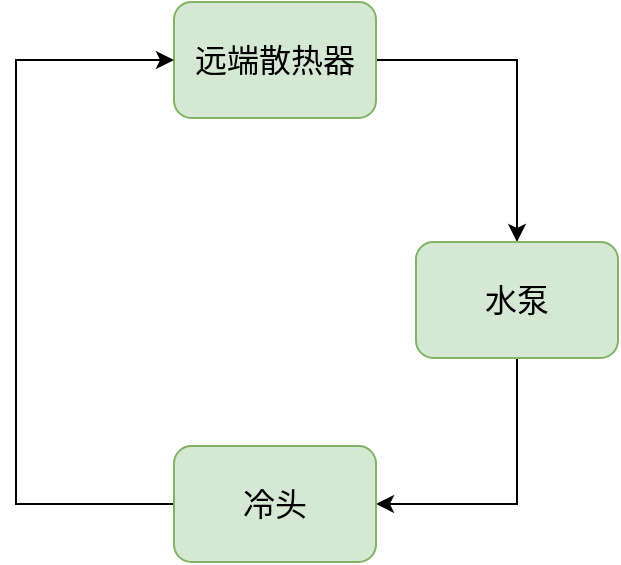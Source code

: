 <mxfile version="20.4.1" type="github">
  <diagram id="pGKcQqe7rzBw23-9qWBj" name="第 1 页">
    <mxGraphModel dx="1161" dy="771" grid="0" gridSize="10" guides="1" tooltips="1" connect="1" arrows="1" fold="1" page="1" pageScale="1" pageWidth="827" pageHeight="1169" math="0" shadow="0">
      <root>
        <mxCell id="0" />
        <mxCell id="1" parent="0" />
        <mxCell id="kbpKK3pgfdMBsr8jD9NZ-4" style="edgeStyle=orthogonalEdgeStyle;rounded=0;orthogonalLoop=1;jettySize=auto;html=1;fontSize=16;" edge="1" parent="1" source="kbpKK3pgfdMBsr8jD9NZ-1" target="kbpKK3pgfdMBsr8jD9NZ-2">
          <mxGeometry relative="1" as="geometry" />
        </mxCell>
        <mxCell id="kbpKK3pgfdMBsr8jD9NZ-1" value="&lt;font style=&quot;font-size: 16px;&quot;&gt;远端散热器&lt;/font&gt;" style="rounded=1;whiteSpace=wrap;html=1;fillColor=#d5e8d4;strokeColor=#82b366;" vertex="1" parent="1">
          <mxGeometry x="371" y="203" width="101" height="58" as="geometry" />
        </mxCell>
        <mxCell id="kbpKK3pgfdMBsr8jD9NZ-5" style="edgeStyle=orthogonalEdgeStyle;rounded=0;orthogonalLoop=1;jettySize=auto;html=1;entryX=1;entryY=0.5;entryDx=0;entryDy=0;fontSize=16;" edge="1" parent="1" source="kbpKK3pgfdMBsr8jD9NZ-2" target="kbpKK3pgfdMBsr8jD9NZ-3">
          <mxGeometry relative="1" as="geometry">
            <Array as="points">
              <mxPoint x="543" y="454" />
            </Array>
          </mxGeometry>
        </mxCell>
        <mxCell id="kbpKK3pgfdMBsr8jD9NZ-2" value="&lt;font style=&quot;font-size: 16px;&quot;&gt;水泵&lt;/font&gt;" style="rounded=1;whiteSpace=wrap;html=1;fillColor=#d5e8d4;strokeColor=#82b366;" vertex="1" parent="1">
          <mxGeometry x="492" y="323" width="101" height="58" as="geometry" />
        </mxCell>
        <mxCell id="kbpKK3pgfdMBsr8jD9NZ-6" style="edgeStyle=orthogonalEdgeStyle;rounded=0;orthogonalLoop=1;jettySize=auto;html=1;entryX=0;entryY=0.5;entryDx=0;entryDy=0;fontSize=16;" edge="1" parent="1" source="kbpKK3pgfdMBsr8jD9NZ-3" target="kbpKK3pgfdMBsr8jD9NZ-1">
          <mxGeometry relative="1" as="geometry">
            <Array as="points">
              <mxPoint x="292" y="454" />
              <mxPoint x="292" y="232" />
            </Array>
          </mxGeometry>
        </mxCell>
        <mxCell id="kbpKK3pgfdMBsr8jD9NZ-3" value="&lt;span style=&quot;font-size: 16px;&quot;&gt;冷头&lt;/span&gt;" style="rounded=1;whiteSpace=wrap;html=1;fillColor=#d5e8d4;strokeColor=#82b366;" vertex="1" parent="1">
          <mxGeometry x="371" y="425" width="101" height="58" as="geometry" />
        </mxCell>
      </root>
    </mxGraphModel>
  </diagram>
</mxfile>
